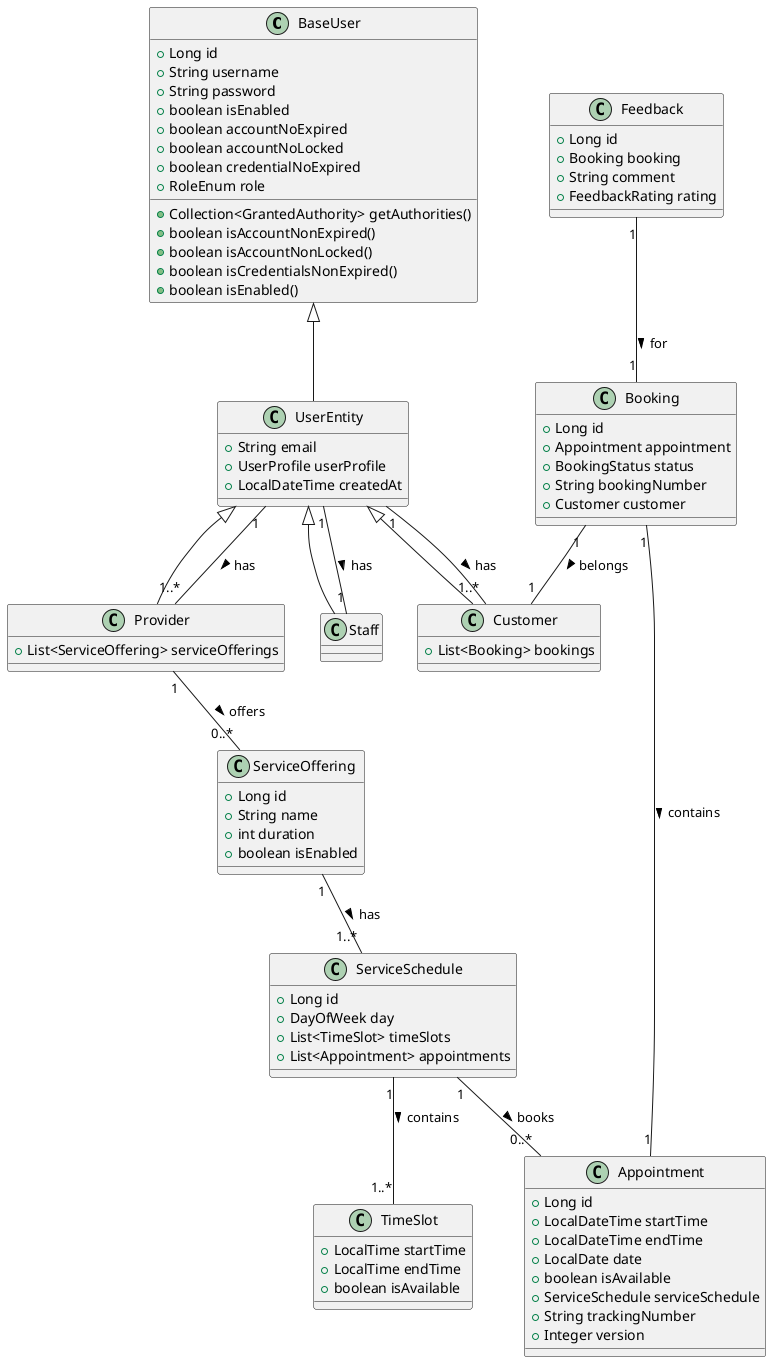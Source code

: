@startuml

class BaseUser {
    + Long id
    + String username
    + String password
    + boolean isEnabled
    + boolean accountNoExpired
    + boolean accountNoLocked
    + boolean credentialNoExpired
    + RoleEnum role
    + Collection<GrantedAuthority> getAuthorities()
    + boolean isAccountNonExpired()
    + boolean isAccountNonLocked()
    + boolean isCredentialsNonExpired()
    + boolean isEnabled()
}

class UserEntity {
    + String email
    + UserProfile userProfile
    + LocalDateTime createdAt
}

class Customer {
    + List<Booking> bookings
}

class Provider {
    + List<ServiceOffering> serviceOfferings
}

class Staff {
}



class TimeSlot {
    + LocalTime startTime
    + LocalTime endTime
    + boolean isAvailable
}

class ServiceSchedule {
    + Long id
    + DayOfWeek day
    + List<TimeSlot> timeSlots
    + List<Appointment> appointments
}

class ServiceOffering {
    + Long id
    + String name
    + int duration
    + boolean isEnabled
}

class Feedback {
    + Long id
    + Booking booking
    + String comment
    + FeedbackRating rating
}



class Booking {
    + Long id
    + Appointment appointment
    + BookingStatus status
    + String bookingNumber
    + Customer customer
}

class Appointment {
    + Long id
    + LocalDateTime startTime
    + LocalDateTime endTime
    + LocalDate date
    + boolean isAvailable
    + ServiceSchedule serviceSchedule
    + String trackingNumber
    + Integer version
}

' Relación de herencia
BaseUser <|-- UserEntity
UserEntity <|-- Customer
UserEntity <|-- Provider
UserEntity <|-- Staff

' Relación entre las clases
UserEntity "1" -- "1..*" Customer : has >
UserEntity "1" -- "1..*" Provider : has >
UserEntity "1" -- "1" Staff : has >
Provider "1" -- "0..*" ServiceOffering : offers >
ServiceOffering "1" -- "1..*" ServiceSchedule : has >
ServiceSchedule "1" -- "1..*" TimeSlot : contains >
ServiceSchedule "1" -- "0..*" Appointment : books >
Booking "1" -- "1" Appointment : contains >
Booking "1" -- "1" Customer : belongs >
Feedback "1" -- "1" Booking : for >

@enduml
